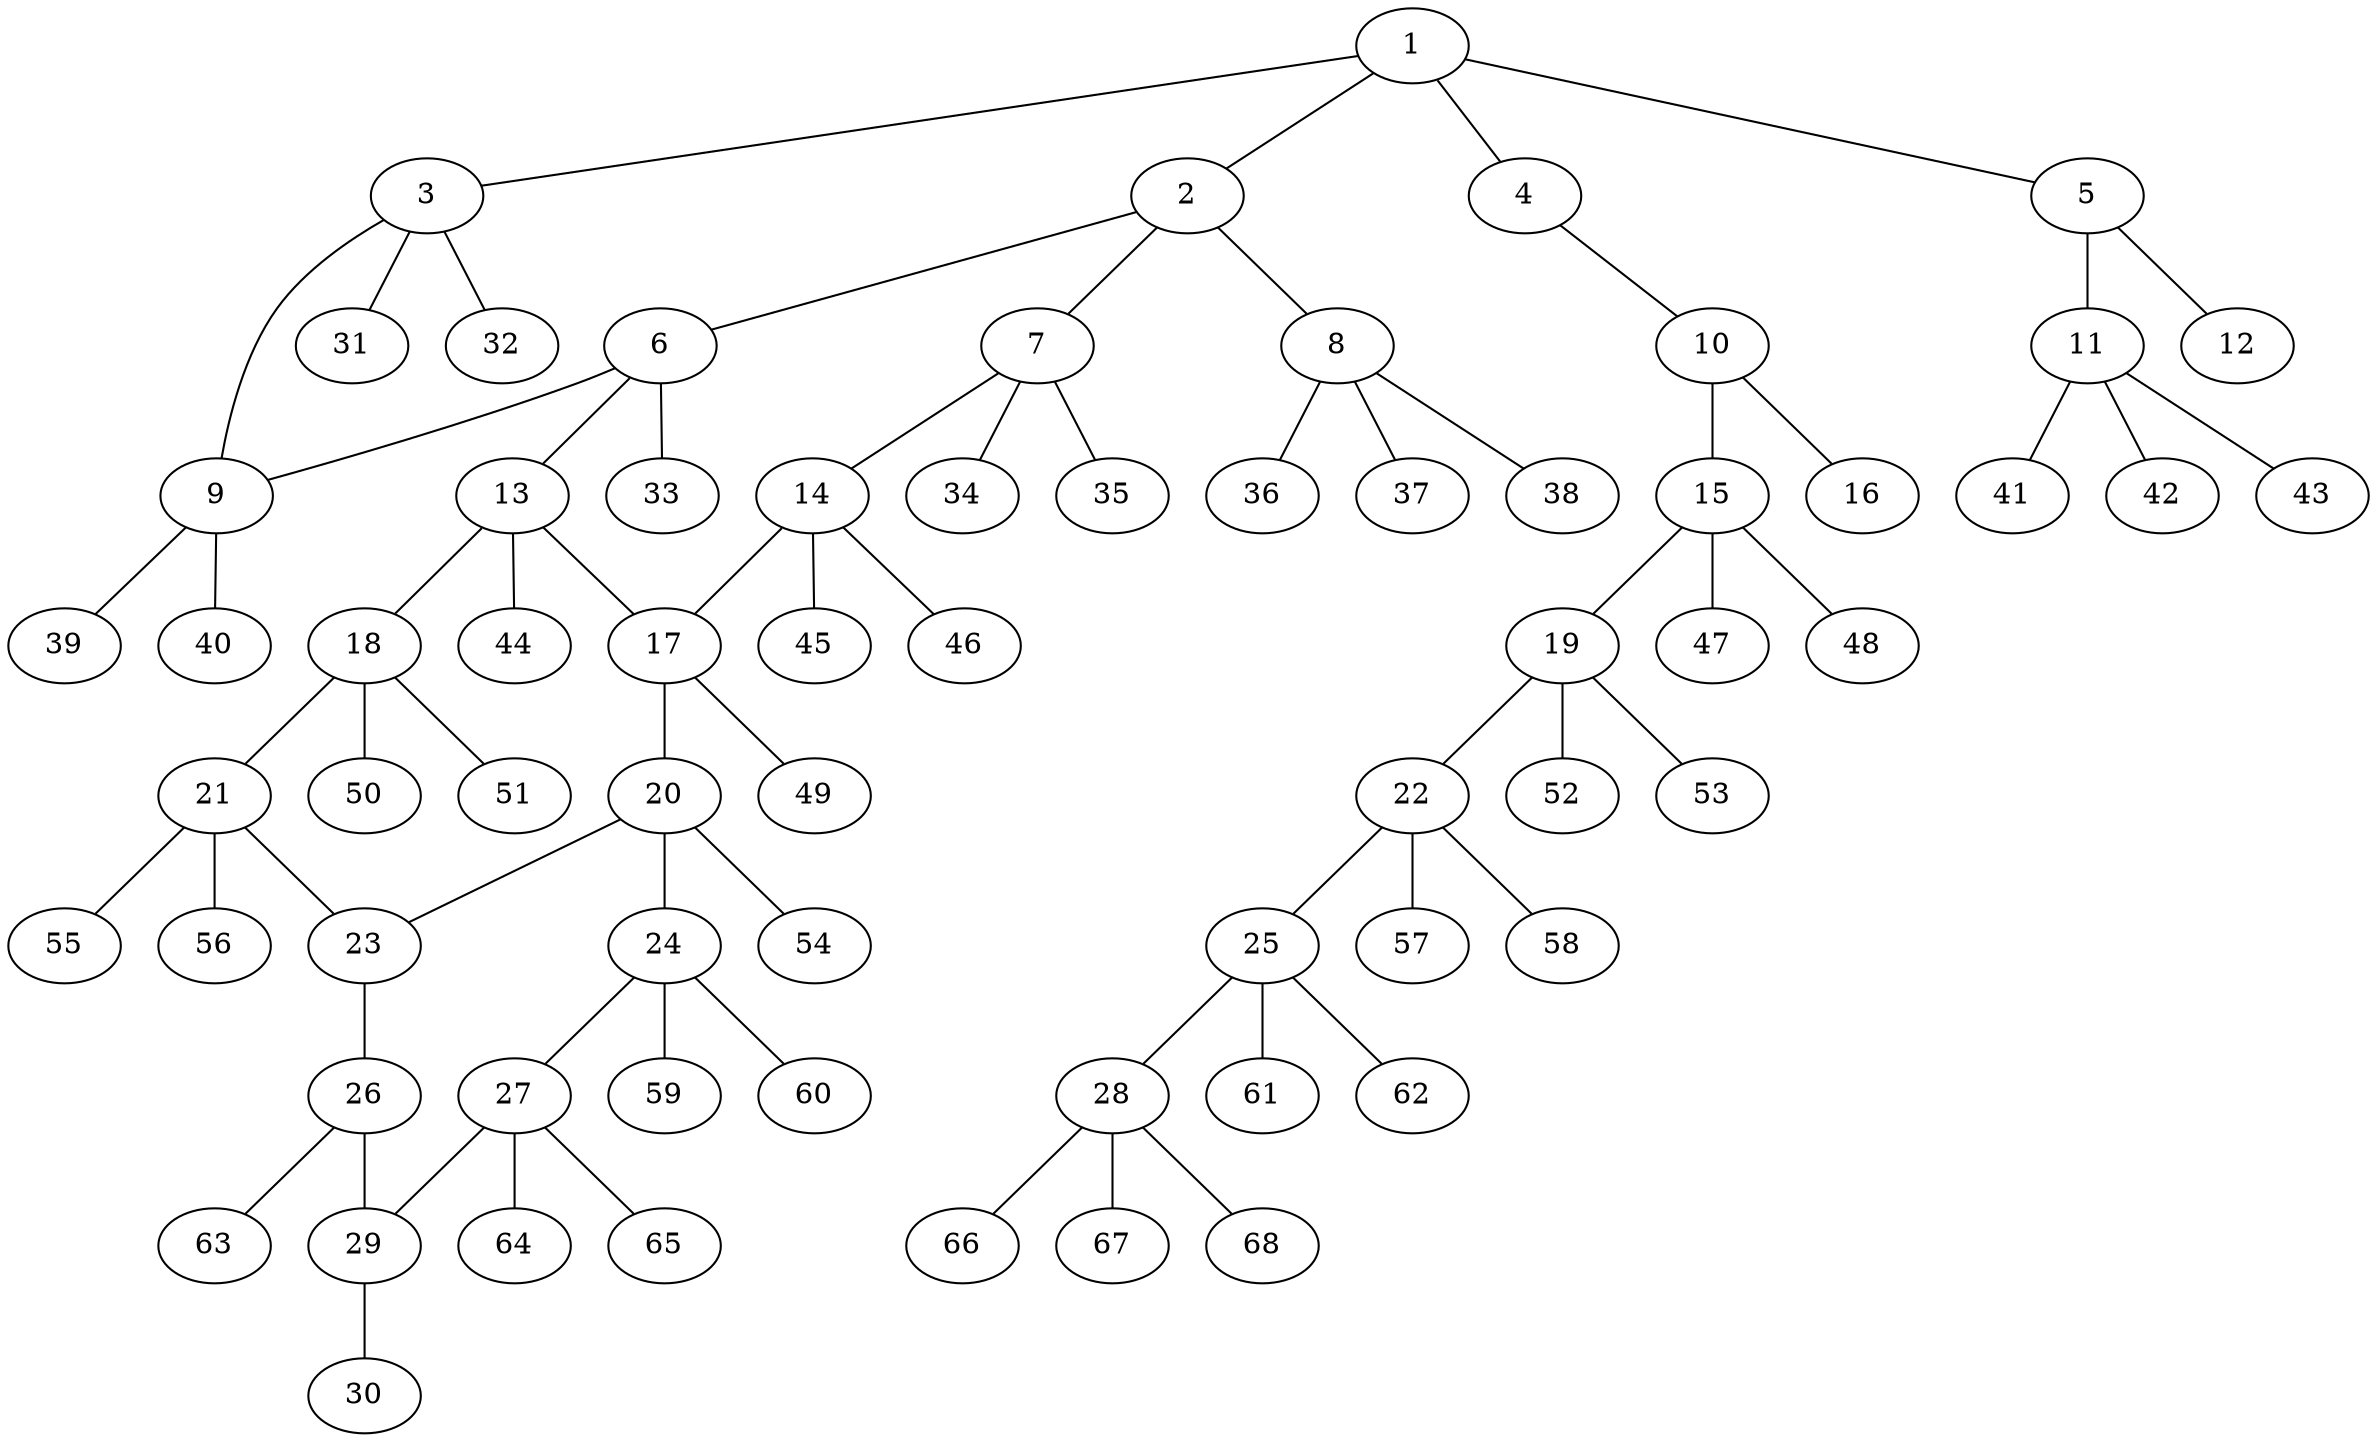 graph molecule_4180 {
	1	 [chem=C];
	2	 [chem=C];
	1 -- 2	 [valence=1];
	3	 [chem=C];
	1 -- 3	 [valence=1];
	4	 [chem=O];
	1 -- 4	 [valence=1];
	5	 [chem=C];
	1 -- 5	 [valence=1];
	6	 [chem=C];
	2 -- 6	 [valence=1];
	7	 [chem=C];
	2 -- 7	 [valence=1];
	8	 [chem=C];
	2 -- 8	 [valence=1];
	9	 [chem=C];
	3 -- 9	 [valence=1];
	31	 [chem=H];
	3 -- 31	 [valence=1];
	32	 [chem=H];
	3 -- 32	 [valence=1];
	10	 [chem=C];
	4 -- 10	 [valence=1];
	11	 [chem=C];
	5 -- 11	 [valence=1];
	12	 [chem=O];
	5 -- 12	 [valence=2];
	6 -- 9	 [valence=1];
	13	 [chem=C];
	6 -- 13	 [valence=1];
	33	 [chem=H];
	6 -- 33	 [valence=1];
	14	 [chem=C];
	7 -- 14	 [valence=1];
	34	 [chem=H];
	7 -- 34	 [valence=1];
	35	 [chem=H];
	7 -- 35	 [valence=1];
	36	 [chem=H];
	8 -- 36	 [valence=1];
	37	 [chem=H];
	8 -- 37	 [valence=1];
	38	 [chem=H];
	8 -- 38	 [valence=1];
	39	 [chem=H];
	9 -- 39	 [valence=1];
	40	 [chem=H];
	9 -- 40	 [valence=1];
	15	 [chem=C];
	10 -- 15	 [valence=1];
	16	 [chem=O];
	10 -- 16	 [valence=2];
	41	 [chem=H];
	11 -- 41	 [valence=1];
	42	 [chem=H];
	11 -- 42	 [valence=1];
	43	 [chem=H];
	11 -- 43	 [valence=1];
	17	 [chem=C];
	13 -- 17	 [valence=1];
	18	 [chem=C];
	13 -- 18	 [valence=1];
	44	 [chem=H];
	13 -- 44	 [valence=1];
	14 -- 17	 [valence=1];
	45	 [chem=H];
	14 -- 45	 [valence=1];
	46	 [chem=H];
	14 -- 46	 [valence=1];
	19	 [chem=C];
	15 -- 19	 [valence=1];
	47	 [chem=H];
	15 -- 47	 [valence=1];
	48	 [chem=H];
	15 -- 48	 [valence=1];
	20	 [chem=C];
	17 -- 20	 [valence=1];
	49	 [chem=H];
	17 -- 49	 [valence=1];
	21	 [chem=C];
	18 -- 21	 [valence=1];
	50	 [chem=H];
	18 -- 50	 [valence=1];
	51	 [chem=H];
	18 -- 51	 [valence=1];
	22	 [chem=C];
	19 -- 22	 [valence=1];
	52	 [chem=H];
	19 -- 52	 [valence=1];
	53	 [chem=H];
	19 -- 53	 [valence=1];
	23	 [chem=C];
	20 -- 23	 [valence=1];
	24	 [chem=C];
	20 -- 24	 [valence=1];
	54	 [chem=H];
	20 -- 54	 [valence=1];
	21 -- 23	 [valence=1];
	55	 [chem=H];
	21 -- 55	 [valence=1];
	56	 [chem=H];
	21 -- 56	 [valence=1];
	25	 [chem=C];
	22 -- 25	 [valence=1];
	57	 [chem=H];
	22 -- 57	 [valence=1];
	58	 [chem=H];
	22 -- 58	 [valence=1];
	26	 [chem=C];
	23 -- 26	 [valence=2];
	27	 [chem=C];
	24 -- 27	 [valence=1];
	59	 [chem=H];
	24 -- 59	 [valence=1];
	60	 [chem=H];
	24 -- 60	 [valence=1];
	28	 [chem=C];
	25 -- 28	 [valence=1];
	61	 [chem=H];
	25 -- 61	 [valence=1];
	62	 [chem=H];
	25 -- 62	 [valence=1];
	29	 [chem=C];
	26 -- 29	 [valence=1];
	63	 [chem=H];
	26 -- 63	 [valence=1];
	27 -- 29	 [valence=1];
	64	 [chem=H];
	27 -- 64	 [valence=1];
	65	 [chem=H];
	27 -- 65	 [valence=1];
	66	 [chem=H];
	28 -- 66	 [valence=1];
	67	 [chem=H];
	28 -- 67	 [valence=1];
	68	 [chem=H];
	28 -- 68	 [valence=1];
	30	 [chem=O];
	29 -- 30	 [valence=2];
}

